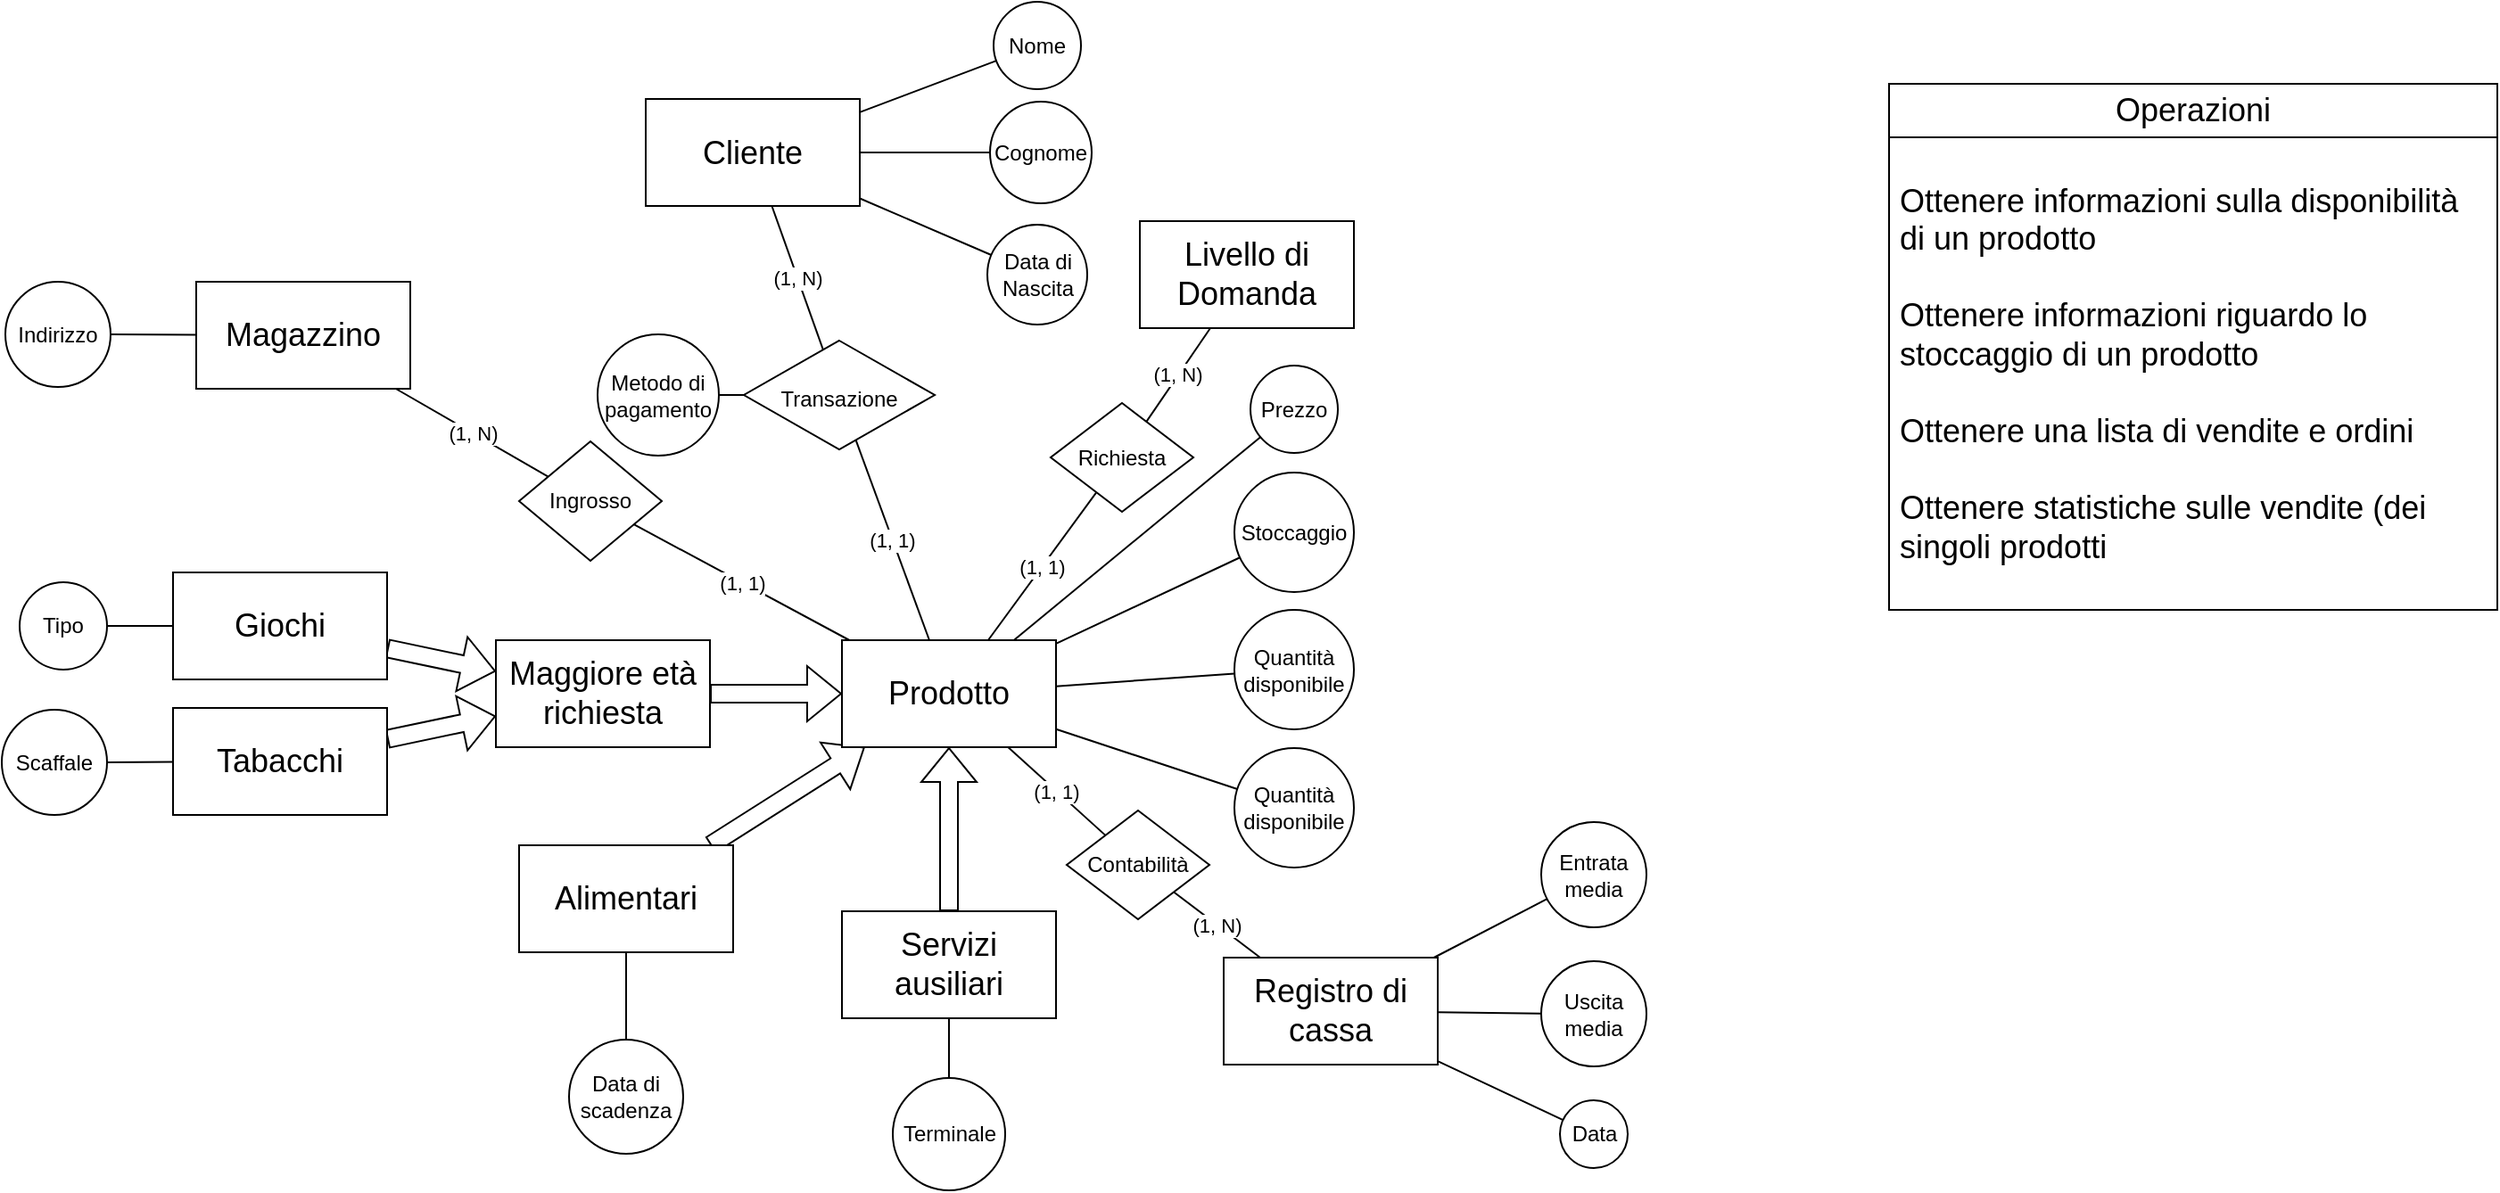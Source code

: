 <mxfile version="22.1.3" type="github">
  <diagram name="Page-1" id="yC7KV2Ko1jgtMiXsxVH6">
    <mxGraphModel dx="2260" dy="1008" grid="0" gridSize="10" guides="1" tooltips="1" connect="1" arrows="1" fold="1" page="0" pageScale="1" pageWidth="850" pageHeight="1100" math="0" shadow="0">
      <root>
        <mxCell id="0" />
        <mxCell id="1" parent="0" />
        <mxCell id="NwfZpaaQpDAw_J0AIX61-1" value="&lt;font style=&quot;font-size: 12px;&quot;&gt;Transazione&lt;/font&gt;" style="rhombus;whiteSpace=wrap;html=1;fontSize=16;" parent="1" vertex="1">
          <mxGeometry x="300" y="232" width="107" height="61" as="geometry" />
        </mxCell>
        <mxCell id="NwfZpaaQpDAw_J0AIX61-38" style="edgeStyle=none;curved=1;rounded=0;orthogonalLoop=1;jettySize=auto;html=1;fontSize=12;shape=flexArrow;" parent="1" source="NwfZpaaQpDAw_J0AIX61-36" target="BWnH7RUJTYlGTLS44q7B-50" edge="1">
          <mxGeometry relative="1" as="geometry" />
        </mxCell>
        <mxCell id="NwfZpaaQpDAw_J0AIX61-59" value="" style="edgeStyle=none;curved=1;rounded=0;orthogonalLoop=1;jettySize=auto;html=1;fontSize=12;shape=flexArrow;" parent="1" source="NwfZpaaQpDAw_J0AIX61-58" target="NwfZpaaQpDAw_J0AIX61-10" edge="1">
          <mxGeometry relative="1" as="geometry" />
        </mxCell>
        <mxCell id="NwfZpaaQpDAw_J0AIX61-82" style="edgeStyle=none;curved=1;rounded=0;orthogonalLoop=1;jettySize=auto;html=1;fontSize=12;shape=flexArrow;" parent="1" source="NwfZpaaQpDAw_J0AIX61-81" target="NwfZpaaQpDAw_J0AIX61-10" edge="1">
          <mxGeometry relative="1" as="geometry" />
        </mxCell>
        <mxCell id="NwfZpaaQpDAw_J0AIX61-87" style="edgeStyle=none;curved=1;rounded=0;orthogonalLoop=1;jettySize=auto;html=1;fontSize=12;shape=flexArrow;" parent="1" source="NwfZpaaQpDAw_J0AIX61-86" target="BWnH7RUJTYlGTLS44q7B-50" edge="1">
          <mxGeometry relative="1" as="geometry" />
        </mxCell>
        <mxCell id="NwfZpaaQpDAw_J0AIX61-10" value="&lt;div&gt;&lt;font style=&quot;font-size: 18px;&quot;&gt;Prodotto&lt;/font&gt;&lt;/div&gt;" style="whiteSpace=wrap;html=1;fontSize=16;" parent="1" vertex="1">
          <mxGeometry x="355" y="400" width="120" height="60" as="geometry" />
        </mxCell>
        <mxCell id="NwfZpaaQpDAw_J0AIX61-28" value="&lt;div&gt;&lt;font style=&quot;font-size: 18px;&quot;&gt;Cliente&lt;/font&gt;&lt;/div&gt;" style="rounded=0;whiteSpace=wrap;html=1;fontSize=16;" parent="1" vertex="1">
          <mxGeometry x="245" y="96.5" width="120" height="60" as="geometry" />
        </mxCell>
        <mxCell id="NwfZpaaQpDAw_J0AIX61-36" value="&lt;font style=&quot;font-size: 18px;&quot;&gt;Giochi&lt;/font&gt;" style="rounded=0;whiteSpace=wrap;html=1;fontSize=16;" parent="1" vertex="1">
          <mxGeometry x="-20" y="362" width="120" height="60" as="geometry" />
        </mxCell>
        <mxCell id="NwfZpaaQpDAw_J0AIX61-58" value="&lt;font style=&quot;font-size: 18px;&quot;&gt;Servizi ausiliari&lt;/font&gt;" style="whiteSpace=wrap;html=1;fontSize=16;" parent="1" vertex="1">
          <mxGeometry x="355" y="552" width="120" height="60" as="geometry" />
        </mxCell>
        <mxCell id="NwfZpaaQpDAw_J0AIX61-81" value="&lt;font style=&quot;font-size: 18px;&quot;&gt;Alimentari&lt;/font&gt;" style="rounded=0;whiteSpace=wrap;html=1;fontSize=16;" parent="1" vertex="1">
          <mxGeometry x="174" y="515" width="120" height="60" as="geometry" />
        </mxCell>
        <mxCell id="NwfZpaaQpDAw_J0AIX61-86" value="&lt;font style=&quot;font-size: 18px;&quot;&gt;Tabacchi&lt;/font&gt;" style="rounded=0;whiteSpace=wrap;html=1;fontSize=16;" parent="1" vertex="1">
          <mxGeometry x="-20.0" y="438" width="120" height="60" as="geometry" />
        </mxCell>
        <mxCell id="BWnH7RUJTYlGTLS44q7B-9" value="(1, N)" style="endArrow=none;html=1;rounded=0;" edge="1" parent="1" source="NwfZpaaQpDAw_J0AIX61-1" target="NwfZpaaQpDAw_J0AIX61-28">
          <mxGeometry width="50" height="50" relative="1" as="geometry">
            <mxPoint x="305" y="210" as="sourcePoint" />
            <mxPoint x="534" y="325.5" as="targetPoint" />
          </mxGeometry>
        </mxCell>
        <mxCell id="BWnH7RUJTYlGTLS44q7B-10" value="(1, 1)" style="endArrow=none;html=1;rounded=0;" edge="1" parent="1" source="NwfZpaaQpDAw_J0AIX61-1" target="NwfZpaaQpDAw_J0AIX61-10">
          <mxGeometry width="50" height="50" relative="1" as="geometry">
            <mxPoint x="425" y="292" as="sourcePoint" />
            <mxPoint x="425" y="254" as="targetPoint" />
          </mxGeometry>
        </mxCell>
        <mxCell id="BWnH7RUJTYlGTLS44q7B-11" value="Metodo di pagamento" style="ellipse;whiteSpace=wrap;html=1;aspect=fixed;" vertex="1" parent="1">
          <mxGeometry x="218" y="228.5" width="68" height="68" as="geometry" />
        </mxCell>
        <mxCell id="BWnH7RUJTYlGTLS44q7B-13" value="" style="endArrow=none;html=1;rounded=0;" edge="1" parent="1" source="BWnH7RUJTYlGTLS44q7B-11" target="NwfZpaaQpDAw_J0AIX61-1">
          <mxGeometry width="50" height="50" relative="1" as="geometry">
            <mxPoint x="484" y="404.5" as="sourcePoint" />
            <mxPoint x="534" y="354.5" as="targetPoint" />
          </mxGeometry>
        </mxCell>
        <mxCell id="BWnH7RUJTYlGTLS44q7B-17" value="Tipo" style="ellipse;whiteSpace=wrap;html=1;aspect=fixed;" vertex="1" parent="1">
          <mxGeometry x="-106" y="367.5" width="49" height="49" as="geometry" />
        </mxCell>
        <mxCell id="BWnH7RUJTYlGTLS44q7B-18" value="" style="endArrow=none;html=1;rounded=0;" edge="1" parent="1" source="BWnH7RUJTYlGTLS44q7B-17" target="NwfZpaaQpDAw_J0AIX61-36">
          <mxGeometry width="50" height="50" relative="1" as="geometry">
            <mxPoint x="-154" y="341" as="sourcePoint" />
            <mxPoint x="-104" y="291" as="targetPoint" />
          </mxGeometry>
        </mxCell>
        <mxCell id="BWnH7RUJTYlGTLS44q7B-19" value="&lt;font style=&quot;font-size: 18px;&quot;&gt;Magazzino&lt;/font&gt;" style="rounded=0;whiteSpace=wrap;html=1;" vertex="1" parent="1">
          <mxGeometry x="-7" y="199" width="120" height="60" as="geometry" />
        </mxCell>
        <mxCell id="BWnH7RUJTYlGTLS44q7B-22" value="Ingrosso" style="rhombus;whiteSpace=wrap;html=1;" vertex="1" parent="1">
          <mxGeometry x="174" y="288.5" width="80" height="67" as="geometry" />
        </mxCell>
        <mxCell id="BWnH7RUJTYlGTLS44q7B-23" value="(1, N)" style="endArrow=none;html=1;rounded=0;" edge="1" parent="1" source="BWnH7RUJTYlGTLS44q7B-19" target="BWnH7RUJTYlGTLS44q7B-22">
          <mxGeometry width="50" height="50" relative="1" as="geometry">
            <mxPoint x="594" y="463" as="sourcePoint" />
            <mxPoint x="644" y="413" as="targetPoint" />
          </mxGeometry>
        </mxCell>
        <mxCell id="BWnH7RUJTYlGTLS44q7B-24" value="(1, 1)" style="endArrow=none;html=1;rounded=0;" edge="1" parent="1" source="NwfZpaaQpDAw_J0AIX61-10" target="BWnH7RUJTYlGTLS44q7B-22">
          <mxGeometry width="50" height="50" relative="1" as="geometry">
            <mxPoint x="115" y="269" as="sourcePoint" />
            <mxPoint x="200" y="318" as="targetPoint" />
          </mxGeometry>
        </mxCell>
        <mxCell id="BWnH7RUJTYlGTLS44q7B-25" value="Indirizzo" style="ellipse;whiteSpace=wrap;html=1;aspect=fixed;" vertex="1" parent="1">
          <mxGeometry x="-114" y="199" width="59" height="59" as="geometry" />
        </mxCell>
        <mxCell id="BWnH7RUJTYlGTLS44q7B-26" value="" style="endArrow=none;html=1;rounded=0;" edge="1" parent="1" source="BWnH7RUJTYlGTLS44q7B-25" target="BWnH7RUJTYlGTLS44q7B-19">
          <mxGeometry width="50" height="50" relative="1" as="geometry">
            <mxPoint x="-78" y="364.5" as="sourcePoint" />
            <mxPoint x="-189" y="223.5" as="targetPoint" />
          </mxGeometry>
        </mxCell>
        <mxCell id="BWnH7RUJTYlGTLS44q7B-27" value="&lt;div&gt;Prezzo&lt;/div&gt;" style="ellipse;whiteSpace=wrap;html=1;aspect=fixed;" vertex="1" parent="1">
          <mxGeometry x="584" y="246" width="49" height="49" as="geometry" />
        </mxCell>
        <mxCell id="BWnH7RUJTYlGTLS44q7B-28" value="Quantità disponibile" style="ellipse;whiteSpace=wrap;html=1;aspect=fixed;" vertex="1" parent="1">
          <mxGeometry x="575" y="460.5" width="67" height="67" as="geometry" />
        </mxCell>
        <mxCell id="BWnH7RUJTYlGTLS44q7B-29" value="" style="endArrow=none;html=1;rounded=0;" edge="1" parent="1" source="BWnH7RUJTYlGTLS44q7B-27" target="NwfZpaaQpDAw_J0AIX61-10">
          <mxGeometry width="50" height="50" relative="1" as="geometry">
            <mxPoint x="559" y="241" as="sourcePoint" />
            <mxPoint x="489" y="327.166" as="targetPoint" />
          </mxGeometry>
        </mxCell>
        <mxCell id="BWnH7RUJTYlGTLS44q7B-30" value="" style="endArrow=none;html=1;rounded=0;" edge="1" parent="1" source="BWnH7RUJTYlGTLS44q7B-28" target="NwfZpaaQpDAw_J0AIX61-10">
          <mxGeometry width="50" height="50" relative="1" as="geometry">
            <mxPoint x="554" y="327" as="sourcePoint" />
            <mxPoint x="489" y="368.273" as="targetPoint" />
          </mxGeometry>
        </mxCell>
        <mxCell id="BWnH7RUJTYlGTLS44q7B-31" value="&lt;font style=&quot;font-size: 18px;&quot;&gt;Livello di Domanda&lt;/font&gt;" style="rounded=0;whiteSpace=wrap;html=1;" vertex="1" parent="1">
          <mxGeometry x="522" y="165" width="120" height="60" as="geometry" />
        </mxCell>
        <mxCell id="BWnH7RUJTYlGTLS44q7B-32" value="(1, 1)" style="endArrow=none;html=1;rounded=0;" edge="1" parent="1" source="BWnH7RUJTYlGTLS44q7B-33" target="NwfZpaaQpDAw_J0AIX61-10">
          <mxGeometry width="50" height="50" relative="1" as="geometry">
            <mxPoint x="586" y="268" as="sourcePoint" />
            <mxPoint x="489" y="309.0" as="targetPoint" />
          </mxGeometry>
        </mxCell>
        <mxCell id="BWnH7RUJTYlGTLS44q7B-33" value="Richiesta" style="rhombus;whiteSpace=wrap;html=1;" vertex="1" parent="1">
          <mxGeometry x="472" y="267" width="80" height="61" as="geometry" />
        </mxCell>
        <mxCell id="BWnH7RUJTYlGTLS44q7B-34" value="(1, N)" style="endArrow=none;html=1;rounded=0;" edge="1" parent="1" source="BWnH7RUJTYlGTLS44q7B-31" target="BWnH7RUJTYlGTLS44q7B-33">
          <mxGeometry width="50" height="50" relative="1" as="geometry">
            <mxPoint x="605" y="271" as="sourcePoint" />
            <mxPoint x="499" y="321" as="targetPoint" />
          </mxGeometry>
        </mxCell>
        <mxCell id="BWnH7RUJTYlGTLS44q7B-36" value="Terminale" style="ellipse;whiteSpace=wrap;html=1;aspect=fixed;" vertex="1" parent="1">
          <mxGeometry x="383.5" y="645.5" width="63" height="63" as="geometry" />
        </mxCell>
        <mxCell id="BWnH7RUJTYlGTLS44q7B-37" value="" style="endArrow=none;html=1;rounded=0;" edge="1" parent="1" source="BWnH7RUJTYlGTLS44q7B-36" target="NwfZpaaQpDAw_J0AIX61-58">
          <mxGeometry width="50" height="50" relative="1" as="geometry">
            <mxPoint x="436" y="447" as="sourcePoint" />
            <mxPoint x="376" y="446" as="targetPoint" />
          </mxGeometry>
        </mxCell>
        <mxCell id="BWnH7RUJTYlGTLS44q7B-40" value="" style="endArrow=none;html=1;rounded=0;" edge="1" parent="1" source="BWnH7RUJTYlGTLS44q7B-41" target="NwfZpaaQpDAw_J0AIX61-86">
          <mxGeometry width="50" height="50" relative="1" as="geometry">
            <mxPoint x="54.25" y="580" as="sourcePoint" />
            <mxPoint x="195.25" y="511" as="targetPoint" />
          </mxGeometry>
        </mxCell>
        <mxCell id="BWnH7RUJTYlGTLS44q7B-41" value="&lt;div&gt;Scaffale&lt;/div&gt;" style="ellipse;whiteSpace=wrap;html=1;aspect=fixed;" vertex="1" parent="1">
          <mxGeometry x="-116" y="439" width="59" height="59" as="geometry" />
        </mxCell>
        <mxCell id="BWnH7RUJTYlGTLS44q7B-44" value="Nome" style="ellipse;whiteSpace=wrap;html=1;aspect=fixed;" vertex="1" parent="1">
          <mxGeometry x="440" y="42" width="49" height="49" as="geometry" />
        </mxCell>
        <mxCell id="BWnH7RUJTYlGTLS44q7B-45" value="" style="endArrow=none;html=1;rounded=0;" edge="1" parent="1" source="BWnH7RUJTYlGTLS44q7B-44" target="NwfZpaaQpDAw_J0AIX61-28">
          <mxGeometry width="50" height="50" relative="1" as="geometry">
            <mxPoint x="510" y="267.5" as="sourcePoint" />
            <mxPoint x="381" y="130.5" as="targetPoint" />
          </mxGeometry>
        </mxCell>
        <mxCell id="BWnH7RUJTYlGTLS44q7B-46" value="Cognome" style="ellipse;whiteSpace=wrap;html=1;aspect=fixed;" vertex="1" parent="1">
          <mxGeometry x="438" y="98" width="57" height="57" as="geometry" />
        </mxCell>
        <mxCell id="BWnH7RUJTYlGTLS44q7B-47" value="" style="endArrow=none;html=1;rounded=0;" edge="1" parent="1" source="BWnH7RUJTYlGTLS44q7B-46" target="NwfZpaaQpDAw_J0AIX61-28">
          <mxGeometry width="50" height="50" relative="1" as="geometry">
            <mxPoint x="510" y="353.5" as="sourcePoint" />
            <mxPoint x="357" y="137.3" as="targetPoint" />
          </mxGeometry>
        </mxCell>
        <mxCell id="BWnH7RUJTYlGTLS44q7B-48" value="Data di Nascita" style="ellipse;whiteSpace=wrap;html=1;aspect=fixed;" vertex="1" parent="1">
          <mxGeometry x="436.5" y="167" width="56" height="56" as="geometry" />
        </mxCell>
        <mxCell id="BWnH7RUJTYlGTLS44q7B-49" value="" style="endArrow=none;html=1;rounded=0;" edge="1" parent="1" source="BWnH7RUJTYlGTLS44q7B-48" target="NwfZpaaQpDAw_J0AIX61-28">
          <mxGeometry width="50" height="50" relative="1" as="geometry">
            <mxPoint x="452" y="130.5" as="sourcePoint" />
            <mxPoint x="375" y="133.5" as="targetPoint" />
          </mxGeometry>
        </mxCell>
        <mxCell id="BWnH7RUJTYlGTLS44q7B-51" style="edgeStyle=orthogonalEdgeStyle;rounded=0;orthogonalLoop=1;jettySize=auto;html=1;shape=flexArrow;" edge="1" parent="1" source="BWnH7RUJTYlGTLS44q7B-50" target="NwfZpaaQpDAw_J0AIX61-10">
          <mxGeometry relative="1" as="geometry" />
        </mxCell>
        <mxCell id="BWnH7RUJTYlGTLS44q7B-50" value="&lt;font style=&quot;font-size: 18px;&quot;&gt;Maggiore età richiesta&lt;br&gt;&lt;/font&gt;" style="rounded=0;whiteSpace=wrap;html=1;" vertex="1" parent="1">
          <mxGeometry x="161" y="400" width="120" height="60" as="geometry" />
        </mxCell>
        <mxCell id="BWnH7RUJTYlGTLS44q7B-52" value="" style="endArrow=none;html=1;rounded=0;" edge="1" parent="1" source="BWnH7RUJTYlGTLS44q7B-53" target="NwfZpaaQpDAw_J0AIX61-81">
          <mxGeometry width="50" height="50" relative="1" as="geometry">
            <mxPoint x="254.5" y="712" as="sourcePoint" />
            <mxPoint x="319.5" y="202" as="targetPoint" />
          </mxGeometry>
        </mxCell>
        <mxCell id="BWnH7RUJTYlGTLS44q7B-53" value="Data di scadenza" style="ellipse;whiteSpace=wrap;html=1;aspect=fixed;" vertex="1" parent="1">
          <mxGeometry x="202" y="624" width="64" height="64" as="geometry" />
        </mxCell>
        <mxCell id="BWnH7RUJTYlGTLS44q7B-55" value="&lt;font style=&quot;font-size: 18px;&quot;&gt;Operazioni&lt;/font&gt;" style="swimlane;fontStyle=0;childLayout=stackLayout;horizontal=1;startSize=30;horizontalStack=0;resizeParent=1;resizeParentMax=0;resizeLast=0;collapsible=1;marginBottom=0;whiteSpace=wrap;html=1;" vertex="1" parent="1">
          <mxGeometry x="942" y="88" width="341" height="295" as="geometry">
            <mxRectangle x="993" y="108" width="122" height="34" as="alternateBounds" />
          </mxGeometry>
        </mxCell>
        <mxCell id="BWnH7RUJTYlGTLS44q7B-58" value="&lt;div&gt;&lt;font style=&quot;font-size: 18px;&quot;&gt;Ottenere informazioni sulla disponibilità di un prodotto&lt;/font&gt;&lt;/div&gt;&lt;div&gt;&lt;font style=&quot;font-size: 18px;&quot;&gt;&lt;br&gt;&lt;/font&gt;&lt;/div&gt;&lt;div&gt;&lt;font style=&quot;font-size: 18px;&quot;&gt;Ottenere informazioni riguardo lo stoccaggio di un prodotto&lt;/font&gt;&lt;/div&gt;&lt;div&gt;&lt;font style=&quot;font-size: 18px;&quot;&gt;&lt;br&gt;&lt;/font&gt;&lt;/div&gt;&lt;div&gt;&lt;font style=&quot;font-size: 18px;&quot;&gt;Ottenere una lista di vendite e ordini&lt;/font&gt;&lt;/div&gt;&lt;div&gt;&lt;font style=&quot;font-size: 18px;&quot;&gt;&lt;br&gt;&lt;/font&gt;&lt;/div&gt;&lt;div&gt;&lt;font style=&quot;font-size: 18px;&quot;&gt;Ottenere statistiche sulle vendite (dei singoli prodotti&lt;br&gt;&lt;/font&gt;&lt;/div&gt;" style="text;strokeColor=none;fillColor=none;align=left;verticalAlign=middle;spacingLeft=4;spacingRight=4;overflow=hidden;points=[[0,0.5],[1,0.5]];portConstraint=eastwest;rotatable=0;whiteSpace=wrap;html=1;" vertex="1" parent="BWnH7RUJTYlGTLS44q7B-55">
          <mxGeometry y="30" width="341" height="265" as="geometry" />
        </mxCell>
        <mxCell id="BWnH7RUJTYlGTLS44q7B-59" value="Stoccaggio" style="ellipse;whiteSpace=wrap;html=1;aspect=fixed;" vertex="1" parent="1">
          <mxGeometry x="575" y="306" width="67" height="67" as="geometry" />
        </mxCell>
        <mxCell id="BWnH7RUJTYlGTLS44q7B-60" value="" style="endArrow=none;html=1;rounded=0;" edge="1" parent="1" source="BWnH7RUJTYlGTLS44q7B-59" target="NwfZpaaQpDAw_J0AIX61-10">
          <mxGeometry width="50" height="50" relative="1" as="geometry">
            <mxPoint x="689" y="271.5" as="sourcePoint" />
            <mxPoint x="489" y="346.56" as="targetPoint" />
          </mxGeometry>
        </mxCell>
        <mxCell id="BWnH7RUJTYlGTLS44q7B-63" value="&lt;font style=&quot;font-size: 18px;&quot;&gt;Registro di cassa&lt;br&gt;&lt;/font&gt;" style="rounded=0;whiteSpace=wrap;html=1;" vertex="1" parent="1">
          <mxGeometry x="569" y="578" width="120" height="60" as="geometry" />
        </mxCell>
        <mxCell id="BWnH7RUJTYlGTLS44q7B-64" value="Contabilità" style="rhombus;whiteSpace=wrap;html=1;" vertex="1" parent="1">
          <mxGeometry x="481" y="495.5" width="80" height="61" as="geometry" />
        </mxCell>
        <mxCell id="BWnH7RUJTYlGTLS44q7B-65" value="(1, 1)" style="endArrow=none;html=1;rounded=0;" edge="1" parent="1" source="BWnH7RUJTYlGTLS44q7B-64" target="NwfZpaaQpDAw_J0AIX61-10">
          <mxGeometry width="50" height="50" relative="1" as="geometry">
            <mxPoint x="482" y="314" as="sourcePoint" />
            <mxPoint x="439" y="410" as="targetPoint" />
          </mxGeometry>
        </mxCell>
        <mxCell id="BWnH7RUJTYlGTLS44q7B-66" value="(1, N)" style="endArrow=none;html=1;rounded=0;" edge="1" parent="1" source="BWnH7RUJTYlGTLS44q7B-63" target="BWnH7RUJTYlGTLS44q7B-64">
          <mxGeometry width="50" height="50" relative="1" as="geometry">
            <mxPoint x="506" y="524.5" as="sourcePoint" />
            <mxPoint x="444" y="497.5" as="targetPoint" />
          </mxGeometry>
        </mxCell>
        <mxCell id="BWnH7RUJTYlGTLS44q7B-68" value="Entrata media" style="ellipse;whiteSpace=wrap;html=1;aspect=fixed;" vertex="1" parent="1">
          <mxGeometry x="747" y="502" width="59" height="59" as="geometry" />
        </mxCell>
        <mxCell id="BWnH7RUJTYlGTLS44q7B-69" value="Uscita media" style="ellipse;whiteSpace=wrap;html=1;aspect=fixed;" vertex="1" parent="1">
          <mxGeometry x="747" y="580" width="59" height="59" as="geometry" />
        </mxCell>
        <mxCell id="BWnH7RUJTYlGTLS44q7B-70" value="" style="endArrow=none;html=1;rounded=0;" edge="1" parent="1" source="BWnH7RUJTYlGTLS44q7B-68" target="BWnH7RUJTYlGTLS44q7B-63">
          <mxGeometry width="50" height="50" relative="1" as="geometry">
            <mxPoint x="591" y="405.5" as="sourcePoint" />
            <mxPoint x="444" y="451.5" as="targetPoint" />
          </mxGeometry>
        </mxCell>
        <mxCell id="BWnH7RUJTYlGTLS44q7B-71" value="" style="endArrow=none;html=1;rounded=0;" edge="1" parent="1" source="BWnH7RUJTYlGTLS44q7B-69" target="BWnH7RUJTYlGTLS44q7B-63">
          <mxGeometry width="50" height="50" relative="1" as="geometry">
            <mxPoint x="758" y="677.5" as="sourcePoint" />
            <mxPoint x="720" y="578.5" as="targetPoint" />
          </mxGeometry>
        </mxCell>
        <mxCell id="BWnH7RUJTYlGTLS44q7B-72" value="Data" style="ellipse;whiteSpace=wrap;html=1;aspect=fixed;" vertex="1" parent="1">
          <mxGeometry x="757.5" y="658" width="38" height="38" as="geometry" />
        </mxCell>
        <mxCell id="BWnH7RUJTYlGTLS44q7B-73" value="" style="endArrow=none;html=1;rounded=0;" edge="1" parent="1" source="BWnH7RUJTYlGTLS44q7B-72" target="BWnH7RUJTYlGTLS44q7B-63">
          <mxGeometry width="50" height="50" relative="1" as="geometry">
            <mxPoint x="706.64" y="741.75" as="sourcePoint" />
            <mxPoint x="650" y="703.5" as="targetPoint" />
          </mxGeometry>
        </mxCell>
        <mxCell id="BWnH7RUJTYlGTLS44q7B-76" value="Quantità disponibile" style="ellipse;whiteSpace=wrap;html=1;aspect=fixed;" vertex="1" parent="1">
          <mxGeometry x="575" y="383" width="67" height="67" as="geometry" />
        </mxCell>
        <mxCell id="BWnH7RUJTYlGTLS44q7B-77" value="" style="endArrow=none;html=1;rounded=0;" edge="1" parent="1" source="BWnH7RUJTYlGTLS44q7B-76" target="NwfZpaaQpDAw_J0AIX61-10">
          <mxGeometry width="50" height="50" relative="1" as="geometry">
            <mxPoint x="588" y="364" as="sourcePoint" />
            <mxPoint x="485" y="412" as="targetPoint" />
          </mxGeometry>
        </mxCell>
      </root>
    </mxGraphModel>
  </diagram>
</mxfile>
